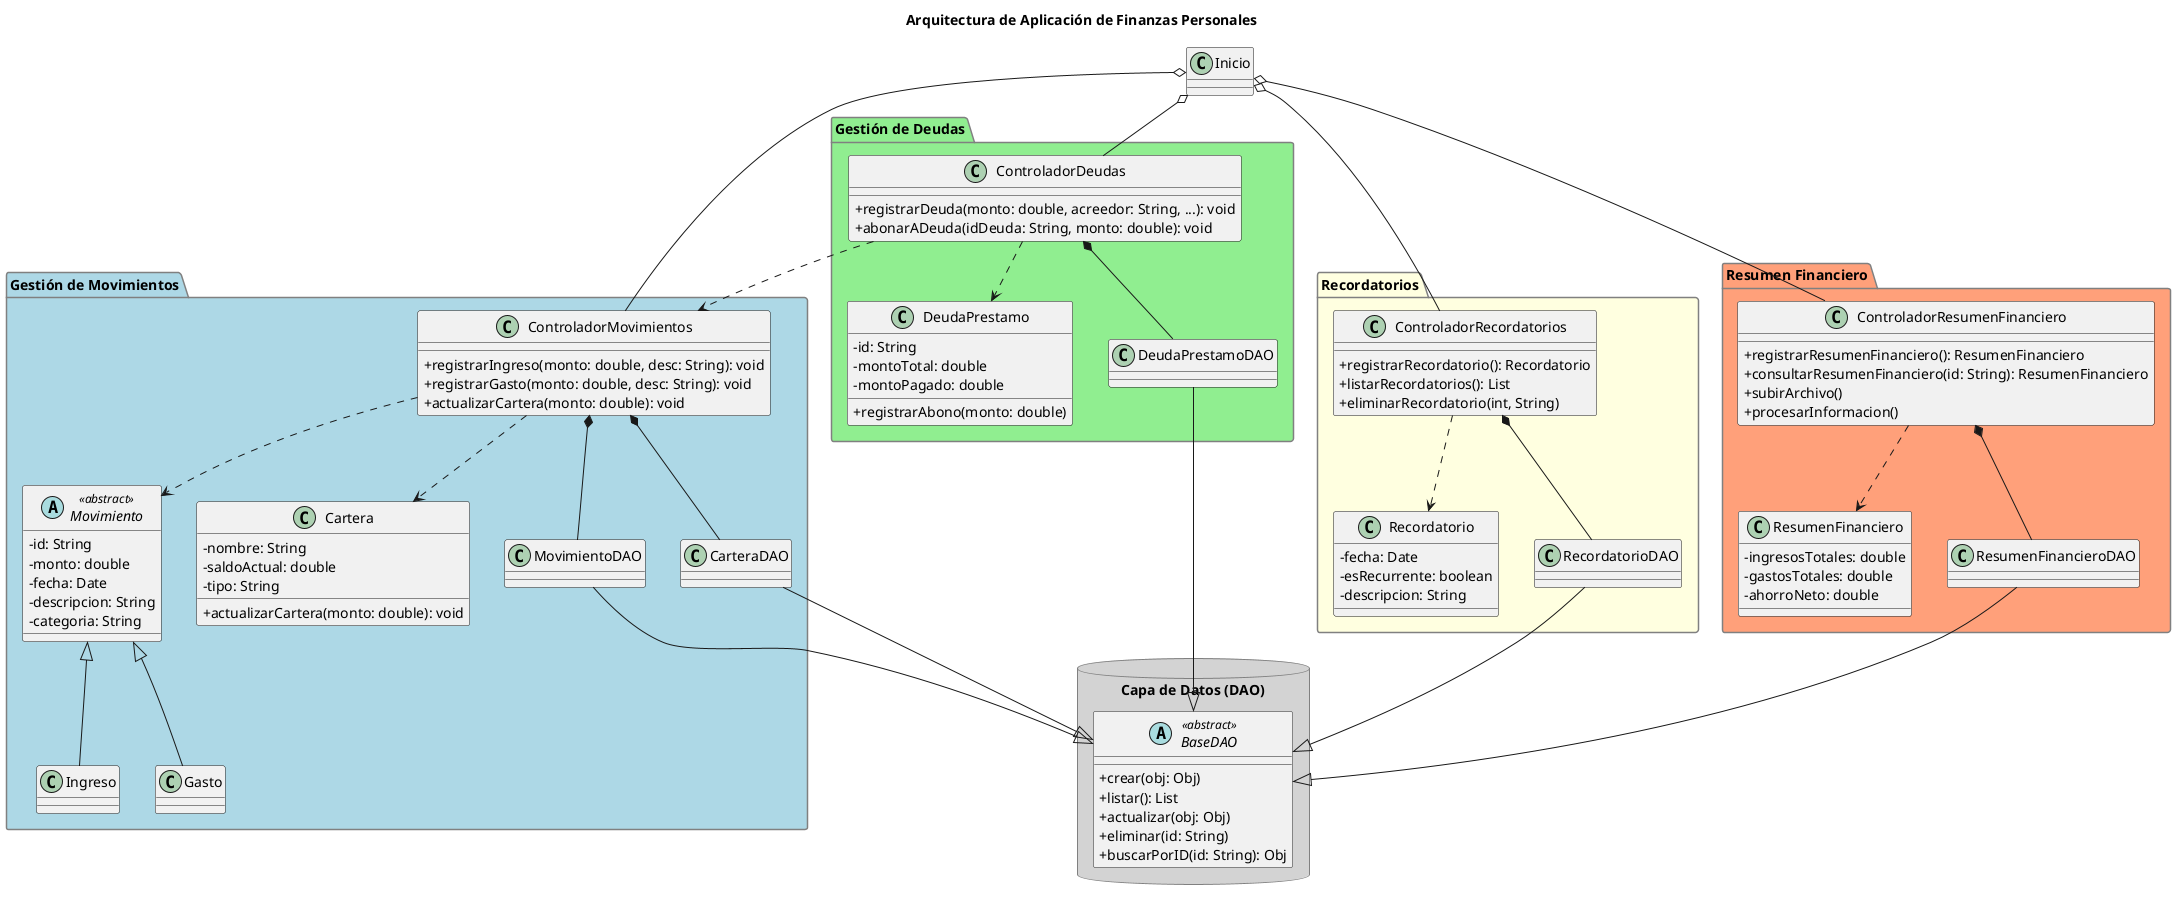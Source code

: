 @startuml

' Título del Diagrama
title Arquitectura de Aplicación de Finanzas Personales

' --- Configuración Visual ---
skinparam classAttributeIconSize 0
skinparam package {
  BackgroundColor LightGray
  BorderColor Gray
}

' --- Capa de Acceso a Datos (Base) ---
package "Capa de Datos (DAO)" <<Database>> {
  abstract class BaseDAO <<abstract>> {
    + crear(obj: Obj)
    + listar(): List
    + actualizar(obj: Obj)
    + eliminar(id: String)
    + buscarPorID(id: String): Obj
  }
}

' --- Módulo Principal de la Aplicación ---
class Inicio

' --- Módulo de Movimientos ---
package "Gestión de Movimientos" #LightBlue {
  class ControladorMovimientos {
    + registrarIngreso(monto: double, desc: String): void
    + registrarGasto(monto: double, desc: String): void
    + actualizarCartera(monto: double): void
  }

  abstract class Movimiento <<abstract>> {
    - id: String
    - monto: double
    - fecha: Date
    - descripcion: String
    - categoria: String
  }

  class Ingreso
  class Gasto

  class Cartera {
    - nombre: String
    - saldoActual: double
    - tipo: String
    + actualizarCartera(monto: double): void
  }

  ' DAOs del módulo
  class MovimientoDAO
  class CarteraDAO
}

' --- Módulo de Deudas ---
package "Gestión de Deudas" #LightGreen {
  class ControladorDeudas {
    + registrarDeuda(monto: double, acreedor: String, ...): void
    + abonarADeuda(idDeuda: String, monto: double): void
  }

  class DeudaPrestamo {
    - id: String
    - montoTotal: double
    - montoPagado: double
    + registrarAbono(monto: double)
  }

  ' DAO del módulo
  class DeudaPrestamoDAO
}

' --- Módulo de Recordatorios ---
package "Recordatorios" #LightYellow {
  class ControladorRecordatorios {
    + registrarRecordatorio(): Recordatorio
    + listarRecordatorios(): List
    + eliminarRecordatorio(int, String)
  }

  class Recordatorio {
    - fecha: Date
    - esRecurrente: boolean
    - descripcion: String
  }

  ' DAO del módulo
  class RecordatorioDAO
}

' --- Módulo de Resumen ---
package "Resumen Financiero" #LightSalmon {
  class ControladorResumenFinanciero {
    + registrarResumenFinanciero(): ResumenFinanciero
    + consultarResumenFinanciero(id: String): ResumenFinanciero
    + subirArchivo()
    + procesarInformacion()
  }

  class ResumenFinanciero {
    - ingresosTotales: double
    - gastosTotales: double
    - ahorroNeto: double
  }

  ' DAO del módulo
  class ResumenFinancieroDAO
}


' ===================================
'      DEFINICIÓN DE RELACIONES
' ===================================

' --- Relaciones del Nivel Superior (Inicio -> Controladores) ---
Inicio o-- ControladorMovimientos
Inicio o-- ControladorDeudas
Inicio o-- ControladorRecordatorios
Inicio o-- ControladorResumenFinanciero


' --- Relaciones dentro del paquete de Movimientos ---
ControladorMovimientos ..> Movimiento
ControladorMovimientos ..> Cartera
ControladorMovimientos *-- MovimientoDAO
ControladorMovimientos *-- CarteraDAO
Movimiento <|-- Ingreso
Movimiento <|-- Gasto


' --- Relaciones dentro del paquete de Deudas ---
ControladorDeudas ..> DeudaPrestamo
ControladorDeudas *-- DeudaPrestamoDAO


' --- Relaciones dentro de otros paquetes ---
ControladorRecordatorios ..> Recordatorio
ControladorRecordatorios *-- RecordatorioDAO
ControladorResumenFinanciero ..> ResumenFinanciero
ControladorResumenFinanciero *-- ResumenFinancieroDAO


' --- Relaciones ENTRE paquetes (Colaboraciones) ---
' Pagar una deuda USA el controlador de movimientos para registrar el gasto
ControladorDeudas ..> ControladorMovimientos


' --- Herencia de la Capa de Datos (DAO) ---
MovimientoDAO --|> BaseDAO
CarteraDAO --|> BaseDAO
DeudaPrestamoDAO --|> BaseDAO
RecordatorioDAO --|> BaseDAO
ResumenFinancieroDAO --|> BaseDAO


@enduml